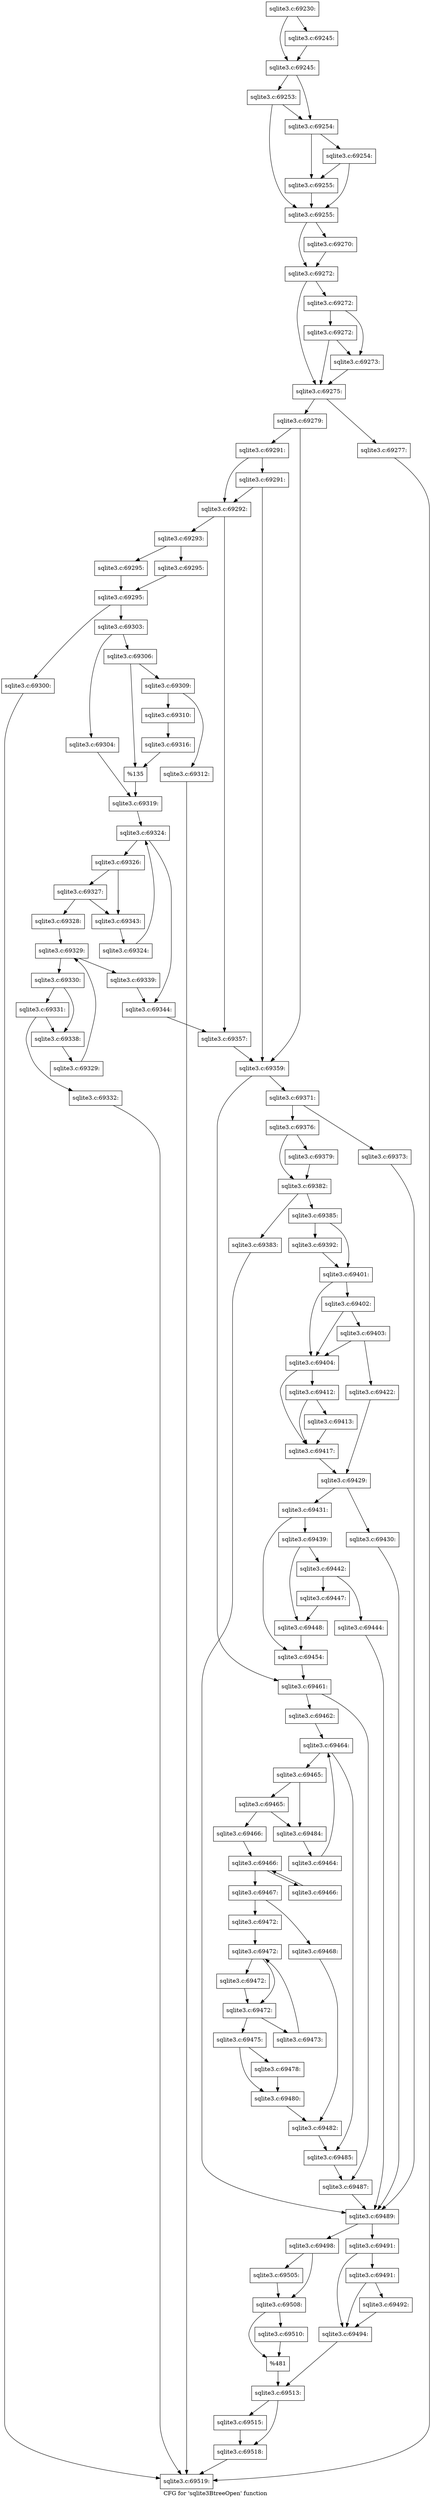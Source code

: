 digraph "CFG for 'sqlite3BtreeOpen' function" {
	label="CFG for 'sqlite3BtreeOpen' function";

	Node0x55c0f72b5210 [shape=record,label="{sqlite3.c:69230:}"];
	Node0x55c0f72b5210 -> Node0x55c0f72bcb80;
	Node0x55c0f72b5210 -> Node0x55c0f72bcbd0;
	Node0x55c0f72bcbd0 [shape=record,label="{sqlite3.c:69245:}"];
	Node0x55c0f72bcbd0 -> Node0x55c0f72bcb80;
	Node0x55c0f72bcb80 [shape=record,label="{sqlite3.c:69245:}"];
	Node0x55c0f72bcb80 -> Node0x55c0f72bd800;
	Node0x55c0f72bcb80 -> Node0x55c0f72bd780;
	Node0x55c0f72bd800 [shape=record,label="{sqlite3.c:69253:}"];
	Node0x55c0f72bd800 -> Node0x55c0f72bd6e0;
	Node0x55c0f72bd800 -> Node0x55c0f72bd780;
	Node0x55c0f72bd780 [shape=record,label="{sqlite3.c:69254:}"];
	Node0x55c0f72bd780 -> Node0x55c0f72bdfa0;
	Node0x55c0f72bd780 -> Node0x55c0f72bd730;
	Node0x55c0f72bdfa0 [shape=record,label="{sqlite3.c:69254:}"];
	Node0x55c0f72bdfa0 -> Node0x55c0f72bd6e0;
	Node0x55c0f72bdfa0 -> Node0x55c0f72bd730;
	Node0x55c0f72bd730 [shape=record,label="{sqlite3.c:69255:}"];
	Node0x55c0f72bd730 -> Node0x55c0f72bd6e0;
	Node0x55c0f72bd6e0 [shape=record,label="{sqlite3.c:69255:}"];
	Node0x55c0f72bd6e0 -> Node0x55c0f72be8c0;
	Node0x55c0f72bd6e0 -> Node0x55c0f72bf070;
	Node0x55c0f72be8c0 [shape=record,label="{sqlite3.c:69270:}"];
	Node0x55c0f72be8c0 -> Node0x55c0f72bf070;
	Node0x55c0f72bf070 [shape=record,label="{sqlite3.c:69272:}"];
	Node0x55c0f72bf070 -> Node0x55c0f72bf5f0;
	Node0x55c0f72bf070 -> Node0x55c0f72bf5a0;
	Node0x55c0f72bf5f0 [shape=record,label="{sqlite3.c:69272:}"];
	Node0x55c0f72bf5f0 -> Node0x55c0f72bf550;
	Node0x55c0f72bf5f0 -> Node0x55c0f72bf960;
	Node0x55c0f72bf960 [shape=record,label="{sqlite3.c:69272:}"];
	Node0x55c0f72bf960 -> Node0x55c0f72bf550;
	Node0x55c0f72bf960 -> Node0x55c0f72bf5a0;
	Node0x55c0f72bf550 [shape=record,label="{sqlite3.c:69273:}"];
	Node0x55c0f72bf550 -> Node0x55c0f72bf5a0;
	Node0x55c0f72bf5a0 [shape=record,label="{sqlite3.c:69275:}"];
	Node0x55c0f72bf5a0 -> Node0x55c0f72c0460;
	Node0x55c0f72bf5a0 -> Node0x55c0f72c0410;
	Node0x55c0f72c0410 [shape=record,label="{sqlite3.c:69277:}"];
	Node0x55c0f72c0410 -> Node0x55c0f72b5390;
	Node0x55c0f72c0460 [shape=record,label="{sqlite3.c:69279:}"];
	Node0x55c0f72c0460 -> Node0x55c0f72c16f0;
	Node0x55c0f72c0460 -> Node0x55c0f72c16a0;
	Node0x55c0f72c16f0 [shape=record,label="{sqlite3.c:69291:}"];
	Node0x55c0f72c16f0 -> Node0x55c0f72c1650;
	Node0x55c0f72c16f0 -> Node0x55c0f72c1a20;
	Node0x55c0f72c1a20 [shape=record,label="{sqlite3.c:69291:}"];
	Node0x55c0f72c1a20 -> Node0x55c0f72c1650;
	Node0x55c0f72c1a20 -> Node0x55c0f72c16a0;
	Node0x55c0f72c1650 [shape=record,label="{sqlite3.c:69292:}"];
	Node0x55c0f72c1650 -> Node0x55c0f72c2150;
	Node0x55c0f72c1650 -> Node0x55c0f72c21a0;
	Node0x55c0f72c2150 [shape=record,label="{sqlite3.c:69293:}"];
	Node0x55c0f72c2150 -> Node0x55c0f72c3460;
	Node0x55c0f72c2150 -> Node0x55c0f72c34b0;
	Node0x55c0f72c3460 [shape=record,label="{sqlite3.c:69295:}"];
	Node0x55c0f72c3460 -> Node0x55c0f72c3500;
	Node0x55c0f72c34b0 [shape=record,label="{sqlite3.c:69295:}"];
	Node0x55c0f72c34b0 -> Node0x55c0f72c3500;
	Node0x55c0f72c3500 [shape=record,label="{sqlite3.c:69295:}"];
	Node0x55c0f72c3500 -> Node0x55c0f72c41d0;
	Node0x55c0f72c3500 -> Node0x55c0f72c4180;
	Node0x55c0f72c4180 [shape=record,label="{sqlite3.c:69300:}"];
	Node0x55c0f72c4180 -> Node0x55c0f72b5390;
	Node0x55c0f72c41d0 [shape=record,label="{sqlite3.c:69303:}"];
	Node0x55c0f72c41d0 -> Node0x55c0f72c48e0;
	Node0x55c0f72c41d0 -> Node0x55c0f72c4980;
	Node0x55c0f72c48e0 [shape=record,label="{sqlite3.c:69304:}"];
	Node0x55c0f72c48e0 -> Node0x55c0f72c4930;
	Node0x55c0f72c4980 [shape=record,label="{sqlite3.c:69306:}"];
	Node0x55c0f72c4980 -> Node0x55c0f5283280;
	Node0x55c0f72c4980 -> Node0x55c0f72c5800;
	Node0x55c0f5283280 [shape=record,label="{sqlite3.c:69309:}"];
	Node0x55c0f5283280 -> Node0x55c0f72c5dd0;
	Node0x55c0f5283280 -> Node0x55c0f72c5e70;
	Node0x55c0f72c5dd0 [shape=record,label="{sqlite3.c:69310:}"];
	Node0x55c0f72c5dd0 -> Node0x55c0f72c5e20;
	Node0x55c0f72c5e70 [shape=record,label="{sqlite3.c:69312:}"];
	Node0x55c0f72c5e70 -> Node0x55c0f72b5390;
	Node0x55c0f72c5e20 [shape=record,label="{sqlite3.c:69316:}"];
	Node0x55c0f72c5e20 -> Node0x55c0f72c5800;
	Node0x55c0f72c5800 [shape=record,label="{%135}"];
	Node0x55c0f72c5800 -> Node0x55c0f72c4930;
	Node0x55c0f72c4930 [shape=record,label="{sqlite3.c:69319:}"];
	Node0x55c0f72c4930 -> Node0x55c0f59778c0;
	Node0x55c0f59778c0 [shape=record,label="{sqlite3.c:69324:}"];
	Node0x55c0f59778c0 -> Node0x55c0f72c7350;
	Node0x55c0f59778c0 -> Node0x55c0f72c6e90;
	Node0x55c0f72c7350 [shape=record,label="{sqlite3.c:69326:}"];
	Node0x55c0f72c7350 -> Node0x55c0f72c7760;
	Node0x55c0f72c7350 -> Node0x55c0f72c7710;
	Node0x55c0f72c7760 [shape=record,label="{sqlite3.c:69327:}"];
	Node0x55c0f72c7760 -> Node0x55c0f72c76c0;
	Node0x55c0f72c7760 -> Node0x55c0f72c7710;
	Node0x55c0f72c76c0 [shape=record,label="{sqlite3.c:69328:}"];
	Node0x55c0f72c76c0 -> Node0x55c0f72c8e40;
	Node0x55c0f72c8e40 [shape=record,label="{sqlite3.c:69329:}"];
	Node0x55c0f72c8e40 -> Node0x55c0f72c8f80;
	Node0x55c0f72c8e40 -> Node0x55c0f72c8060;
	Node0x55c0f72c8f80 [shape=record,label="{sqlite3.c:69330:}"];
	Node0x55c0f72c8f80 -> Node0x55c0f72c9b80;
	Node0x55c0f72c8f80 -> Node0x55c0f72c9b30;
	Node0x55c0f72c9b80 [shape=record,label="{sqlite3.c:69331:}"];
	Node0x55c0f72c9b80 -> Node0x55c0f72c9ae0;
	Node0x55c0f72c9b80 -> Node0x55c0f72c9b30;
	Node0x55c0f72c9ae0 [shape=record,label="{sqlite3.c:69332:}"];
	Node0x55c0f72c9ae0 -> Node0x55c0f72b5390;
	Node0x55c0f72c9b30 [shape=record,label="{sqlite3.c:69338:}"];
	Node0x55c0f72c9b30 -> Node0x55c0f72c8ef0;
	Node0x55c0f72c8ef0 [shape=record,label="{sqlite3.c:69329:}"];
	Node0x55c0f72c8ef0 -> Node0x55c0f72c8e40;
	Node0x55c0f72c8060 [shape=record,label="{sqlite3.c:69339:}"];
	Node0x55c0f72c8060 -> Node0x55c0f72c6e90;
	Node0x55c0f72c7710 [shape=record,label="{sqlite3.c:69343:}"];
	Node0x55c0f72c7710 -> Node0x55c0f72c72c0;
	Node0x55c0f72c72c0 [shape=record,label="{sqlite3.c:69324:}"];
	Node0x55c0f72c72c0 -> Node0x55c0f59778c0;
	Node0x55c0f72c6e90 [shape=record,label="{sqlite3.c:69344:}"];
	Node0x55c0f72c6e90 -> Node0x55c0f72c21a0;
	Node0x55c0f72c21a0 [shape=record,label="{sqlite3.c:69357:}"];
	Node0x55c0f72c21a0 -> Node0x55c0f72c16a0;
	Node0x55c0f72c16a0 [shape=record,label="{sqlite3.c:69359:}"];
	Node0x55c0f72c16a0 -> Node0x55c0f72cc000;
	Node0x55c0f72c16a0 -> Node0x55c0f72cc050;
	Node0x55c0f72cc000 [shape=record,label="{sqlite3.c:69371:}"];
	Node0x55c0f72cc000 -> Node0x55c0f72cc770;
	Node0x55c0f72cc000 -> Node0x55c0f72cc7c0;
	Node0x55c0f72cc770 [shape=record,label="{sqlite3.c:69373:}"];
	Node0x55c0f72cc770 -> Node0x55c0f72cd490;
	Node0x55c0f72cc7c0 [shape=record,label="{sqlite3.c:69376:}"];
	Node0x55c0f72cc7c0 -> Node0x55c0f59d2760;
	Node0x55c0f72cc7c0 -> Node0x55c0f58aedd0;
	Node0x55c0f59d2760 [shape=record,label="{sqlite3.c:69379:}"];
	Node0x55c0f59d2760 -> Node0x55c0f58aedd0;
	Node0x55c0f58aedd0 [shape=record,label="{sqlite3.c:69382:}"];
	Node0x55c0f58aedd0 -> Node0x55c0f585a070;
	Node0x55c0f58aedd0 -> Node0x55c0f56f5dc0;
	Node0x55c0f585a070 [shape=record,label="{sqlite3.c:69383:}"];
	Node0x55c0f585a070 -> Node0x55c0f72cd490;
	Node0x55c0f56f5dc0 [shape=record,label="{sqlite3.c:69385:}"];
	Node0x55c0f56f5dc0 -> Node0x55c0f59d27b0;
	Node0x55c0f56f5dc0 -> Node0x55c0f56f5f00;
	Node0x55c0f59d27b0 [shape=record,label="{sqlite3.c:69392:}"];
	Node0x55c0f59d27b0 -> Node0x55c0f56f5f00;
	Node0x55c0f56f5f00 [shape=record,label="{sqlite3.c:69401:}"];
	Node0x55c0f56f5f00 -> Node0x55c0f58afa10;
	Node0x55c0f56f5f00 -> Node0x55c0f583d440;
	Node0x55c0f583d440 [shape=record,label="{sqlite3.c:69402:}"];
	Node0x55c0f583d440 -> Node0x55c0f58afa10;
	Node0x55c0f583d440 -> Node0x55c0f583d3c0;
	Node0x55c0f583d3c0 [shape=record,label="{sqlite3.c:69403:}"];
	Node0x55c0f583d3c0 -> Node0x55c0f58afa10;
	Node0x55c0f583d3c0 -> Node0x55c0f72cddc0;
	Node0x55c0f58afa10 [shape=record,label="{sqlite3.c:69404:}"];
	Node0x55c0f58afa10 -> Node0x55c0f583e770;
	Node0x55c0f58afa10 -> Node0x55c0f583e720;
	Node0x55c0f583e770 [shape=record,label="{sqlite3.c:69412:}"];
	Node0x55c0f583e770 -> Node0x55c0f583e720;
	Node0x55c0f583e770 -> Node0x55c0f583e6d0;
	Node0x55c0f583e6d0 [shape=record,label="{sqlite3.c:69413:}"];
	Node0x55c0f583e6d0 -> Node0x55c0f583e720;
	Node0x55c0f583e720 [shape=record,label="{sqlite3.c:69417:}"];
	Node0x55c0f583e720 -> Node0x55c0f72c7060;
	Node0x55c0f72cddc0 [shape=record,label="{sqlite3.c:69422:}"];
	Node0x55c0f72cddc0 -> Node0x55c0f72c7060;
	Node0x55c0f72c7060 [shape=record,label="{sqlite3.c:69429:}"];
	Node0x55c0f72c7060 -> Node0x55c0f56f5f50;
	Node0x55c0f72c7060 -> Node0x55c0f557cdc0;
	Node0x55c0f56f5f50 [shape=record,label="{sqlite3.c:69430:}"];
	Node0x55c0f56f5f50 -> Node0x55c0f72cd490;
	Node0x55c0f557cdc0 [shape=record,label="{sqlite3.c:69431:}"];
	Node0x55c0f557cdc0 -> Node0x55c0f72d9060;
	Node0x55c0f557cdc0 -> Node0x55c0f72dafb0;
	Node0x55c0f72d9060 [shape=record,label="{sqlite3.c:69439:}"];
	Node0x55c0f72d9060 -> Node0x55c0f72db870;
	Node0x55c0f72d9060 -> Node0x55c0f72db8c0;
	Node0x55c0f72db870 [shape=record,label="{sqlite3.c:69442:}"];
	Node0x55c0f72db870 -> Node0x55c0f72dbff0;
	Node0x55c0f72db870 -> Node0x55c0f72dc040;
	Node0x55c0f72dbff0 [shape=record,label="{sqlite3.c:69444:}"];
	Node0x55c0f72dbff0 -> Node0x55c0f72cd490;
	Node0x55c0f72dc040 [shape=record,label="{sqlite3.c:69447:}"];
	Node0x55c0f72dc040 -> Node0x55c0f72db8c0;
	Node0x55c0f72db8c0 [shape=record,label="{sqlite3.c:69448:}"];
	Node0x55c0f72db8c0 -> Node0x55c0f72dafb0;
	Node0x55c0f72dafb0 [shape=record,label="{sqlite3.c:69454:}"];
	Node0x55c0f72dafb0 -> Node0x55c0f72cc050;
	Node0x55c0f72cc050 [shape=record,label="{sqlite3.c:69461:}"];
	Node0x55c0f72cc050 -> Node0x55c0f72dd1f0;
	Node0x55c0f72cc050 -> Node0x55c0f72dd240;
	Node0x55c0f72dd1f0 [shape=record,label="{sqlite3.c:69462:}"];
	Node0x55c0f72dd1f0 -> Node0x55c0f72dde00;
	Node0x55c0f72dde00 [shape=record,label="{sqlite3.c:69464:}"];
	Node0x55c0f72dde00 -> Node0x55c0f72de020;
	Node0x55c0f72dde00 -> Node0x55c0f72ddc50;
	Node0x55c0f72de020 [shape=record,label="{sqlite3.c:69465:}"];
	Node0x55c0f72de020 -> Node0x55c0f72de6a0;
	Node0x55c0f72de020 -> Node0x55c0f72de650;
	Node0x55c0f72de6a0 [shape=record,label="{sqlite3.c:69465:}"];
	Node0x55c0f72de6a0 -> Node0x55c0f72de600;
	Node0x55c0f72de6a0 -> Node0x55c0f72de650;
	Node0x55c0f72de600 [shape=record,label="{sqlite3.c:69466:}"];
	Node0x55c0f72de600 -> Node0x55c0f72df2d0;
	Node0x55c0f72df2d0 [shape=record,label="{sqlite3.c:69466:}"];
	Node0x55c0f72df2d0 -> Node0x55c0f72df710;
	Node0x55c0f72df2d0 -> Node0x55c0f72df430;
	Node0x55c0f72df710 [shape=record,label="{sqlite3.c:69466:}"];
	Node0x55c0f72df710 -> Node0x55c0f72df2d0;
	Node0x55c0f72df430 [shape=record,label="{sqlite3.c:69467:}"];
	Node0x55c0f72df430 -> Node0x55c0f72dfdf0;
	Node0x55c0f72df430 -> Node0x55c0f72dfe90;
	Node0x55c0f72dfdf0 [shape=record,label="{sqlite3.c:69468:}"];
	Node0x55c0f72dfdf0 -> Node0x55c0f72dfe40;
	Node0x55c0f72dfe90 [shape=record,label="{sqlite3.c:69472:}"];
	Node0x55c0f72dfe90 -> Node0x55c0f72e0f60;
	Node0x55c0f72e0f60 [shape=record,label="{sqlite3.c:69472:}"];
	Node0x55c0f72e0f60 -> Node0x55c0f72e1190;
	Node0x55c0f72e0f60 -> Node0x55c0f72e1140;
	Node0x55c0f72e1190 [shape=record,label="{sqlite3.c:69472:}"];
	Node0x55c0f72e1190 -> Node0x55c0f72e1140;
	Node0x55c0f72e1140 [shape=record,label="{sqlite3.c:69472:}"];
	Node0x55c0f72e1140 -> Node0x55c0f72e1e40;
	Node0x55c0f72e1140 -> Node0x55c0f72e10c0;
	Node0x55c0f72e1e40 [shape=record,label="{sqlite3.c:69473:}"];
	Node0x55c0f72e1e40 -> Node0x55c0f72e0f60;
	Node0x55c0f72e10c0 [shape=record,label="{sqlite3.c:69475:}"];
	Node0x55c0f72e10c0 -> Node0x55c0f72e2a80;
	Node0x55c0f72e10c0 -> Node0x55c0f72e2ad0;
	Node0x55c0f72e2a80 [shape=record,label="{sqlite3.c:69478:}"];
	Node0x55c0f72e2a80 -> Node0x55c0f72e2ad0;
	Node0x55c0f72e2ad0 [shape=record,label="{sqlite3.c:69480:}"];
	Node0x55c0f72e2ad0 -> Node0x55c0f72dfe40;
	Node0x55c0f72dfe40 [shape=record,label="{sqlite3.c:69482:}"];
	Node0x55c0f72dfe40 -> Node0x55c0f72ddc50;
	Node0x55c0f72de650 [shape=record,label="{sqlite3.c:69484:}"];
	Node0x55c0f72de650 -> Node0x55c0f72ddf90;
	Node0x55c0f72ddf90 [shape=record,label="{sqlite3.c:69464:}"];
	Node0x55c0f72ddf90 -> Node0x55c0f72dde00;
	Node0x55c0f72ddc50 [shape=record,label="{sqlite3.c:69485:}"];
	Node0x55c0f72ddc50 -> Node0x55c0f72dd240;
	Node0x55c0f72dd240 [shape=record,label="{sqlite3.c:69487:}"];
	Node0x55c0f72dd240 -> Node0x55c0f72cd490;
	Node0x55c0f72cd490 [shape=record,label="{sqlite3.c:69489:}"];
	Node0x55c0f72cd490 -> Node0x55c0f72e41f0;
	Node0x55c0f72cd490 -> Node0x55c0f72e4290;
	Node0x55c0f72e41f0 [shape=record,label="{sqlite3.c:69491:}"];
	Node0x55c0f72e41f0 -> Node0x55c0f72e4740;
	Node0x55c0f72e41f0 -> Node0x55c0f72e46f0;
	Node0x55c0f72e4740 [shape=record,label="{sqlite3.c:69491:}"];
	Node0x55c0f72e4740 -> Node0x55c0f72e46a0;
	Node0x55c0f72e4740 -> Node0x55c0f72e46f0;
	Node0x55c0f72e46a0 [shape=record,label="{sqlite3.c:69492:}"];
	Node0x55c0f72e46a0 -> Node0x55c0f72e46f0;
	Node0x55c0f72e46f0 [shape=record,label="{sqlite3.c:69494:}"];
	Node0x55c0f72e46f0 -> Node0x55c0f72e4240;
	Node0x55c0f72e4290 [shape=record,label="{sqlite3.c:69498:}"];
	Node0x55c0f72e4290 -> Node0x55c0f72e5430;
	Node0x55c0f72e4290 -> Node0x55c0f72e5df0;
	Node0x55c0f72e5430 [shape=record,label="{sqlite3.c:69505:}"];
	Node0x55c0f72e5430 -> Node0x55c0f72e5df0;
	Node0x55c0f72e5df0 [shape=record,label="{sqlite3.c:69508:}"];
	Node0x55c0f72e5df0 -> Node0x55c0f59e39c0;
	Node0x55c0f72e5df0 -> Node0x55c0f5ae9490;
	Node0x55c0f59e39c0 [shape=record,label="{sqlite3.c:69510:}"];
	Node0x55c0f59e39c0 -> Node0x55c0f5ae9490;
	Node0x55c0f5ae9490 [shape=record,label="{%481}"];
	Node0x55c0f5ae9490 -> Node0x55c0f72e4240;
	Node0x55c0f72e4240 [shape=record,label="{sqlite3.c:69513:}"];
	Node0x55c0f72e4240 -> Node0x55c0f52a50e0;
	Node0x55c0f72e4240 -> Node0x55c0f72e6490;
	Node0x55c0f52a50e0 [shape=record,label="{sqlite3.c:69515:}"];
	Node0x55c0f52a50e0 -> Node0x55c0f72e6490;
	Node0x55c0f72e6490 [shape=record,label="{sqlite3.c:69518:}"];
	Node0x55c0f72e6490 -> Node0x55c0f72b5390;
	Node0x55c0f72b5390 [shape=record,label="{sqlite3.c:69519:}"];
}

